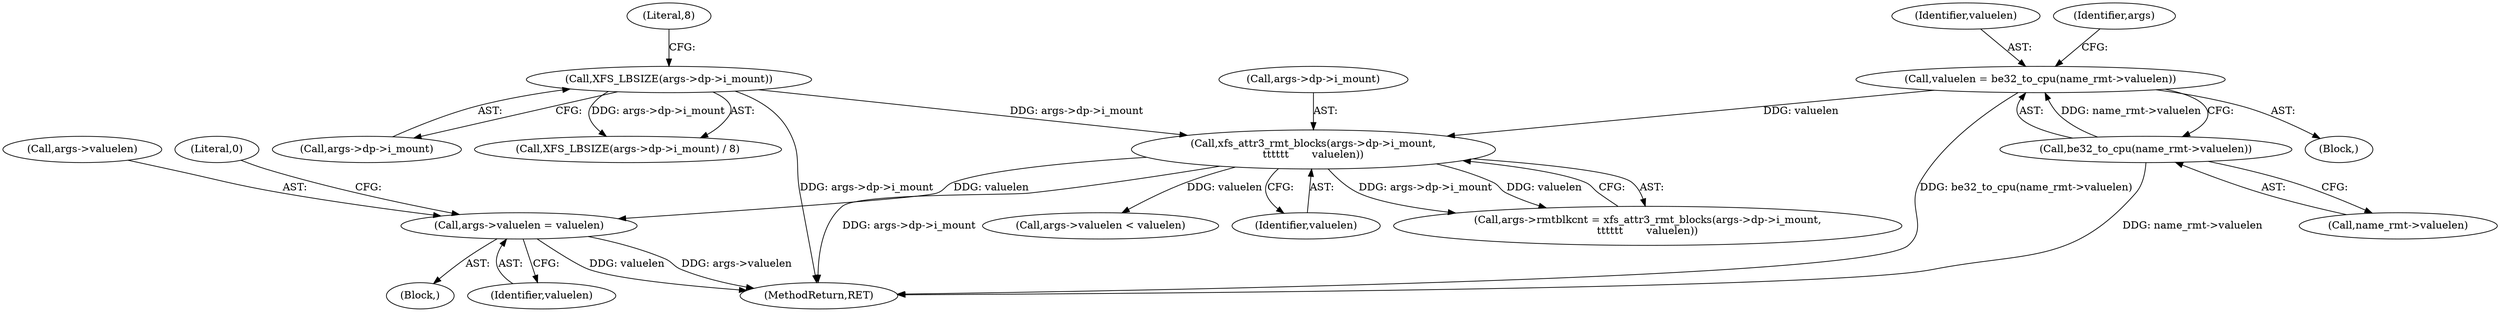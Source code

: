 digraph "1_linux_8275cdd0e7ac550dcce2b3ef6d2fb3b808c1ae59_5@del" {
"1000299" [label="(Call,args->valuelen = valuelen)"];
"1000285" [label="(Call,xfs_attr3_rmt_blocks(args->dp->i_mount,\n\t\t\t\t\t\t       valuelen))"];
"1000125" [label="(Call,XFS_LBSIZE(args->dp->i_mount))"];
"1000267" [label="(Call,valuelen = be32_to_cpu(name_rmt->valuelen))"];
"1000269" [label="(Call,be32_to_cpu(name_rmt->valuelen))"];
"1000291" [label="(Identifier,valuelen)"];
"1000285" [label="(Call,xfs_attr3_rmt_blocks(args->dp->i_mount,\n\t\t\t\t\t\t       valuelen))"];
"1000275" [label="(Identifier,args)"];
"1000238" [label="(Block,)"];
"1000268" [label="(Identifier,valuelen)"];
"1000305" [label="(Literal,0)"];
"1000298" [label="(Block,)"];
"1000131" [label="(Literal,8)"];
"1000270" [label="(Call,name_rmt->valuelen)"];
"1000269" [label="(Call,be32_to_cpu(name_rmt->valuelen))"];
"1000286" [label="(Call,args->dp->i_mount)"];
"1000281" [label="(Call,args->rmtblkcnt = xfs_attr3_rmt_blocks(args->dp->i_mount,\n\t\t\t\t\t\t       valuelen))"];
"1000328" [label="(MethodReturn,RET)"];
"1000126" [label="(Call,args->dp->i_mount)"];
"1000125" [label="(Call,XFS_LBSIZE(args->dp->i_mount))"];
"1000124" [label="(Call,XFS_LBSIZE(args->dp->i_mount) / 8)"];
"1000300" [label="(Call,args->valuelen)"];
"1000303" [label="(Identifier,valuelen)"];
"1000267" [label="(Call,valuelen = be32_to_cpu(name_rmt->valuelen))"];
"1000307" [label="(Call,args->valuelen < valuelen)"];
"1000299" [label="(Call,args->valuelen = valuelen)"];
"1000299" -> "1000298"  [label="AST: "];
"1000299" -> "1000303"  [label="CFG: "];
"1000300" -> "1000299"  [label="AST: "];
"1000303" -> "1000299"  [label="AST: "];
"1000305" -> "1000299"  [label="CFG: "];
"1000299" -> "1000328"  [label="DDG: valuelen"];
"1000299" -> "1000328"  [label="DDG: args->valuelen"];
"1000285" -> "1000299"  [label="DDG: valuelen"];
"1000285" -> "1000281"  [label="AST: "];
"1000285" -> "1000291"  [label="CFG: "];
"1000286" -> "1000285"  [label="AST: "];
"1000291" -> "1000285"  [label="AST: "];
"1000281" -> "1000285"  [label="CFG: "];
"1000285" -> "1000328"  [label="DDG: args->dp->i_mount"];
"1000285" -> "1000281"  [label="DDG: args->dp->i_mount"];
"1000285" -> "1000281"  [label="DDG: valuelen"];
"1000125" -> "1000285"  [label="DDG: args->dp->i_mount"];
"1000267" -> "1000285"  [label="DDG: valuelen"];
"1000285" -> "1000307"  [label="DDG: valuelen"];
"1000125" -> "1000124"  [label="AST: "];
"1000125" -> "1000126"  [label="CFG: "];
"1000126" -> "1000125"  [label="AST: "];
"1000131" -> "1000125"  [label="CFG: "];
"1000125" -> "1000328"  [label="DDG: args->dp->i_mount"];
"1000125" -> "1000124"  [label="DDG: args->dp->i_mount"];
"1000267" -> "1000238"  [label="AST: "];
"1000267" -> "1000269"  [label="CFG: "];
"1000268" -> "1000267"  [label="AST: "];
"1000269" -> "1000267"  [label="AST: "];
"1000275" -> "1000267"  [label="CFG: "];
"1000267" -> "1000328"  [label="DDG: be32_to_cpu(name_rmt->valuelen)"];
"1000269" -> "1000267"  [label="DDG: name_rmt->valuelen"];
"1000269" -> "1000270"  [label="CFG: "];
"1000270" -> "1000269"  [label="AST: "];
"1000269" -> "1000328"  [label="DDG: name_rmt->valuelen"];
}
